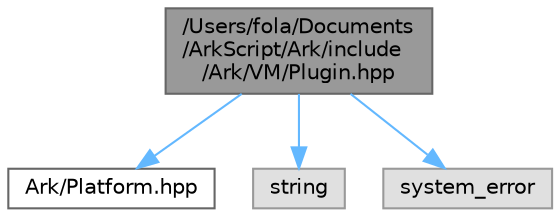 digraph "/Users/fola/Documents/ArkScript/Ark/include/Ark/VM/Plugin.hpp"
{
 // INTERACTIVE_SVG=YES
 // LATEX_PDF_SIZE
  bgcolor="transparent";
  edge [fontname=Helvetica,fontsize=10,labelfontname=Helvetica,labelfontsize=10];
  node [fontname=Helvetica,fontsize=10,shape=box,height=0.2,width=0.4];
  Node1 [label="/Users/fola/Documents\l/ArkScript/Ark/include\l/Ark/VM/Plugin.hpp",height=0.2,width=0.4,color="gray40", fillcolor="grey60", style="filled", fontcolor="black",tooltip="Loads .dll/.so/.dynlib files."];
  Node1 -> Node2 [color="steelblue1",style="solid"];
  Node2 [label="Ark/Platform.hpp",height=0.2,width=0.4,color="grey40", fillcolor="white", style="filled",URL="$d5/d40/Platform_8hpp.html",tooltip="ArkScript configuration macros."];
  Node1 -> Node3 [color="steelblue1",style="solid"];
  Node3 [label="string",height=0.2,width=0.4,color="grey60", fillcolor="#E0E0E0", style="filled",tooltip=" "];
  Node1 -> Node4 [color="steelblue1",style="solid"];
  Node4 [label="system_error",height=0.2,width=0.4,color="grey60", fillcolor="#E0E0E0", style="filled",tooltip=" "];
}
